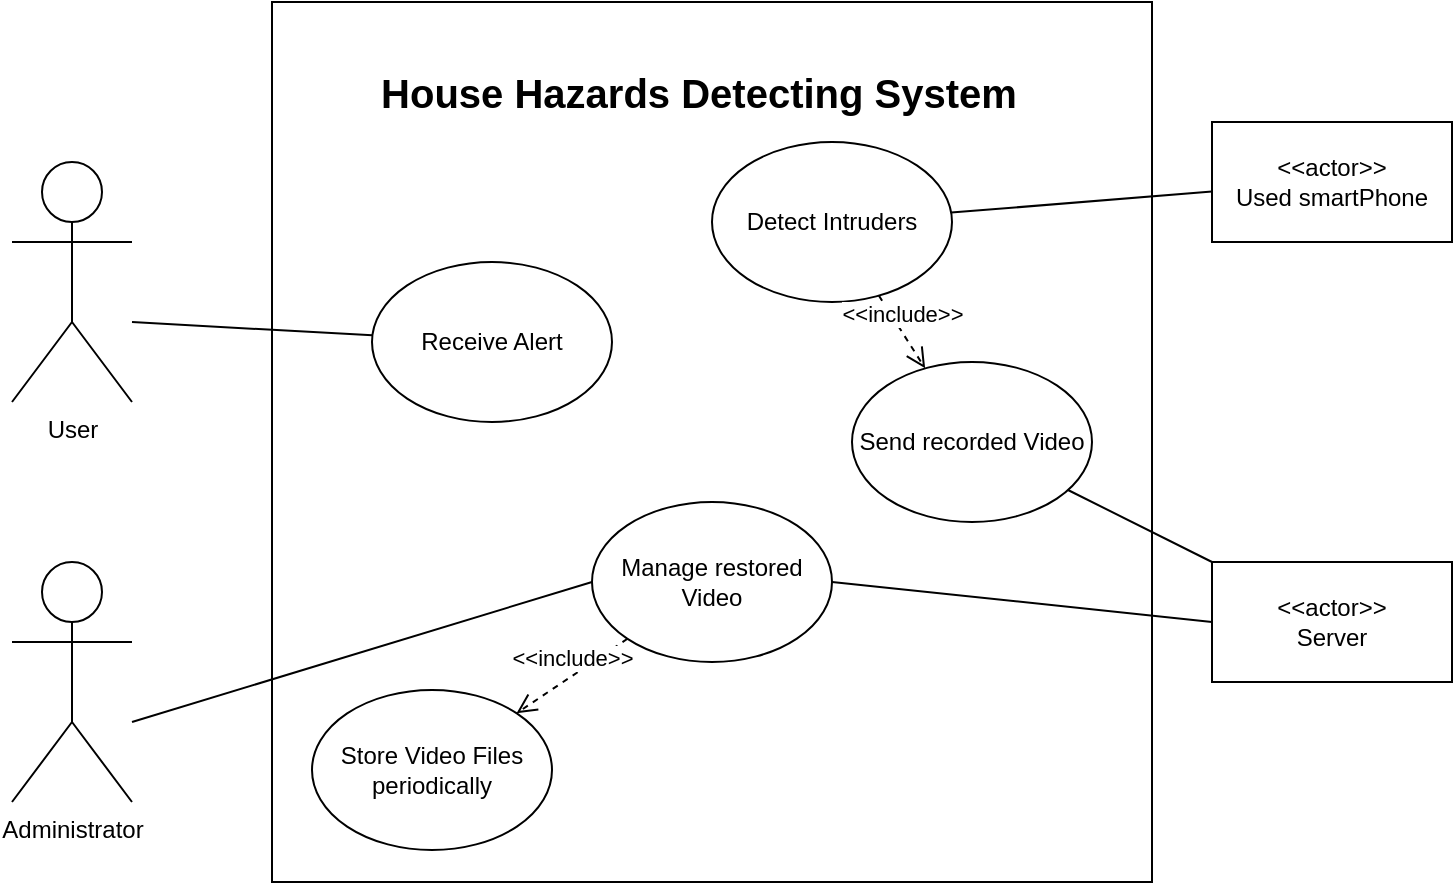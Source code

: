 <mxfile version="10.5.0" type="github"><diagram id="m-Gi7O06_4_BMmox4LSl" name="Page-1"><mxGraphModel dx="754" dy="467" grid="1" gridSize="10" guides="1" tooltips="1" connect="1" arrows="1" fold="1" page="1" pageScale="1" pageWidth="827" pageHeight="1169" math="0" shadow="0"><root><mxCell id="0"/><mxCell id="1" parent="0"/><mxCell id="2wDLabqYy3lbjl5FjD-1-1" value="" style="rounded=0;whiteSpace=wrap;html=1;" parent="1" vertex="1"><mxGeometry x="170" y="160" width="440" height="440" as="geometry"/></mxCell><mxCell id="2wDLabqYy3lbjl5FjD-1-3" value="Administrator" style="shape=umlActor;verticalLabelPosition=bottom;labelBackgroundColor=#ffffff;verticalAlign=top;html=1;outlineConnect=0;" parent="1" vertex="1"><mxGeometry x="40" y="440" width="60" height="120" as="geometry"/></mxCell><mxCell id="2wDLabqYy3lbjl5FjD-1-5" value="User" style="shape=umlActor;verticalLabelPosition=bottom;labelBackgroundColor=#ffffff;verticalAlign=top;html=1;outlineConnect=0;" parent="1" vertex="1"><mxGeometry x="40" y="240" width="60" height="120" as="geometry"/></mxCell><mxCell id="2wDLabqYy3lbjl5FjD-1-8" value="&lt;b&gt;&lt;font style=&quot;font-size: 20px&quot;&gt;House Hazards Detecting System&lt;/font&gt;&lt;/b&gt;" style="text;html=1;strokeColor=none;fillColor=none;align=center;verticalAlign=middle;whiteSpace=wrap;rounded=0;" parent="1" vertex="1"><mxGeometry x="177" y="170" width="413" height="70" as="geometry"/></mxCell><mxCell id="2wDLabqYy3lbjl5FjD-1-10" value="Detect Intruders" style="ellipse;whiteSpace=wrap;html=1;" parent="1" vertex="1"><mxGeometry x="390" y="230" width="120" height="80" as="geometry"/></mxCell><mxCell id="2wDLabqYy3lbjl5FjD-1-12" value="&lt;div&gt;&amp;lt;&amp;lt;actor&amp;gt;&amp;gt;&lt;/div&gt;&lt;div&gt;Server&lt;br&gt;&lt;/div&gt;" style="rounded=0;whiteSpace=wrap;html=1;" parent="1" vertex="1"><mxGeometry x="640" y="440" width="120" height="60" as="geometry"/></mxCell><mxCell id="2wDLabqYy3lbjl5FjD-1-13" value="Manage restored&lt;br&gt;Video&lt;br&gt;" style="ellipse;whiteSpace=wrap;html=1;" parent="1" vertex="1"><mxGeometry x="330" y="410" width="120" height="80" as="geometry"/></mxCell><mxCell id="2wDLabqYy3lbjl5FjD-1-14" value="Store Video Files&lt;br&gt;periodically&lt;br&gt;" style="ellipse;whiteSpace=wrap;html=1;" parent="1" vertex="1"><mxGeometry x="190" y="504" width="120" height="80" as="geometry"/></mxCell><mxCell id="RGpSP3jqcTiyR8mk5T48-1" value="" style="endArrow=none;html=1;" parent="1" target="03lDWCrWRIJh-fSBejaw-17" edge="1"><mxGeometry width="50" height="50" relative="1" as="geometry"><mxPoint x="100" y="320" as="sourcePoint"/><mxPoint x="195" y="285" as="targetPoint"/></mxGeometry></mxCell><mxCell id="RGpSP3jqcTiyR8mk5T48-5" value="" style="endArrow=none;html=1;entryX=0;entryY=0.5;entryDx=0;entryDy=0;exitX=1;exitY=0.5;exitDx=0;exitDy=0;" parent="1" source="2wDLabqYy3lbjl5FjD-1-13" target="2wDLabqYy3lbjl5FjD-1-12" edge="1"><mxGeometry width="50" height="50" relative="1" as="geometry"><mxPoint x="532" y="417" as="sourcePoint"/><mxPoint x="583" y="455" as="targetPoint"/></mxGeometry></mxCell><mxCell id="RGpSP3jqcTiyR8mk5T48-7" value="" style="endArrow=none;html=1;entryX=0;entryY=0.5;entryDx=0;entryDy=0;" parent="1" target="2wDLabqYy3lbjl5FjD-1-13" edge="1"><mxGeometry width="50" height="50" relative="1" as="geometry"><mxPoint x="100" y="520" as="sourcePoint"/><mxPoint x="150" y="470" as="targetPoint"/></mxGeometry></mxCell><mxCell id="03lDWCrWRIJh-fSBejaw-4" value="&amp;lt;&amp;lt;include&amp;gt;&amp;gt;" style="html=1;verticalAlign=bottom;endArrow=open;dashed=1;endSize=8;" edge="1" parent="1" source="2wDLabqYy3lbjl5FjD-1-13" target="2wDLabqYy3lbjl5FjD-1-14"><mxGeometry relative="1" as="geometry"><mxPoint x="463.5" y="489.5" as="sourcePoint"/><mxPoint x="383.5" y="489.5" as="targetPoint"/><mxPoint as="offset"/></mxGeometry></mxCell><mxCell id="03lDWCrWRIJh-fSBejaw-10" value="Send recorded Video" style="ellipse;whiteSpace=wrap;html=1;" vertex="1" parent="1"><mxGeometry x="460" y="340" width="120" height="80" as="geometry"/></mxCell><mxCell id="03lDWCrWRIJh-fSBejaw-11" value="&amp;lt;&amp;lt;include&amp;gt;&amp;gt;" style="html=1;verticalAlign=bottom;endArrow=open;dashed=1;endSize=8;" edge="1" parent="1" source="2wDLabqYy3lbjl5FjD-1-10" target="03lDWCrWRIJh-fSBejaw-10"><mxGeometry relative="1" as="geometry"><mxPoint x="384.077" y="359.95" as="sourcePoint"/><mxPoint x="340.084" y="388.161" as="targetPoint"/><mxPoint as="offset"/></mxGeometry></mxCell><mxCell id="03lDWCrWRIJh-fSBejaw-12" value="" style="endArrow=none;html=1;" edge="1" parent="1" source="03lDWCrWRIJh-fSBejaw-10" target="2wDLabqYy3lbjl5FjD-1-12"><mxGeometry width="50" height="50" relative="1" as="geometry"><mxPoint x="470" y="510" as="sourcePoint"/><mxPoint x="650" y="480" as="targetPoint"/></mxGeometry></mxCell><mxCell id="03lDWCrWRIJh-fSBejaw-13" value="&lt;div&gt;&amp;lt;&amp;lt;actor&amp;gt;&amp;gt;&lt;/div&gt;&lt;div&gt;Used smartPhone&lt;/div&gt;" style="rounded=0;whiteSpace=wrap;html=1;" vertex="1" parent="1"><mxGeometry x="640" y="220" width="120" height="60" as="geometry"/></mxCell><mxCell id="03lDWCrWRIJh-fSBejaw-15" value="" style="endArrow=none;html=1;" edge="1" parent="1" source="2wDLabqYy3lbjl5FjD-1-10" target="03lDWCrWRIJh-fSBejaw-13"><mxGeometry width="50" height="50" relative="1" as="geometry"><mxPoint x="383.5" y="290" as="sourcePoint"/><mxPoint x="533.5" y="260" as="targetPoint"/></mxGeometry></mxCell><mxCell id="03lDWCrWRIJh-fSBejaw-17" value="Receive Alert&lt;br&gt;" style="ellipse;whiteSpace=wrap;html=1;" vertex="1" parent="1"><mxGeometry x="220" y="290" width="120" height="80" as="geometry"/></mxCell></root></mxGraphModel></diagram></mxfile>